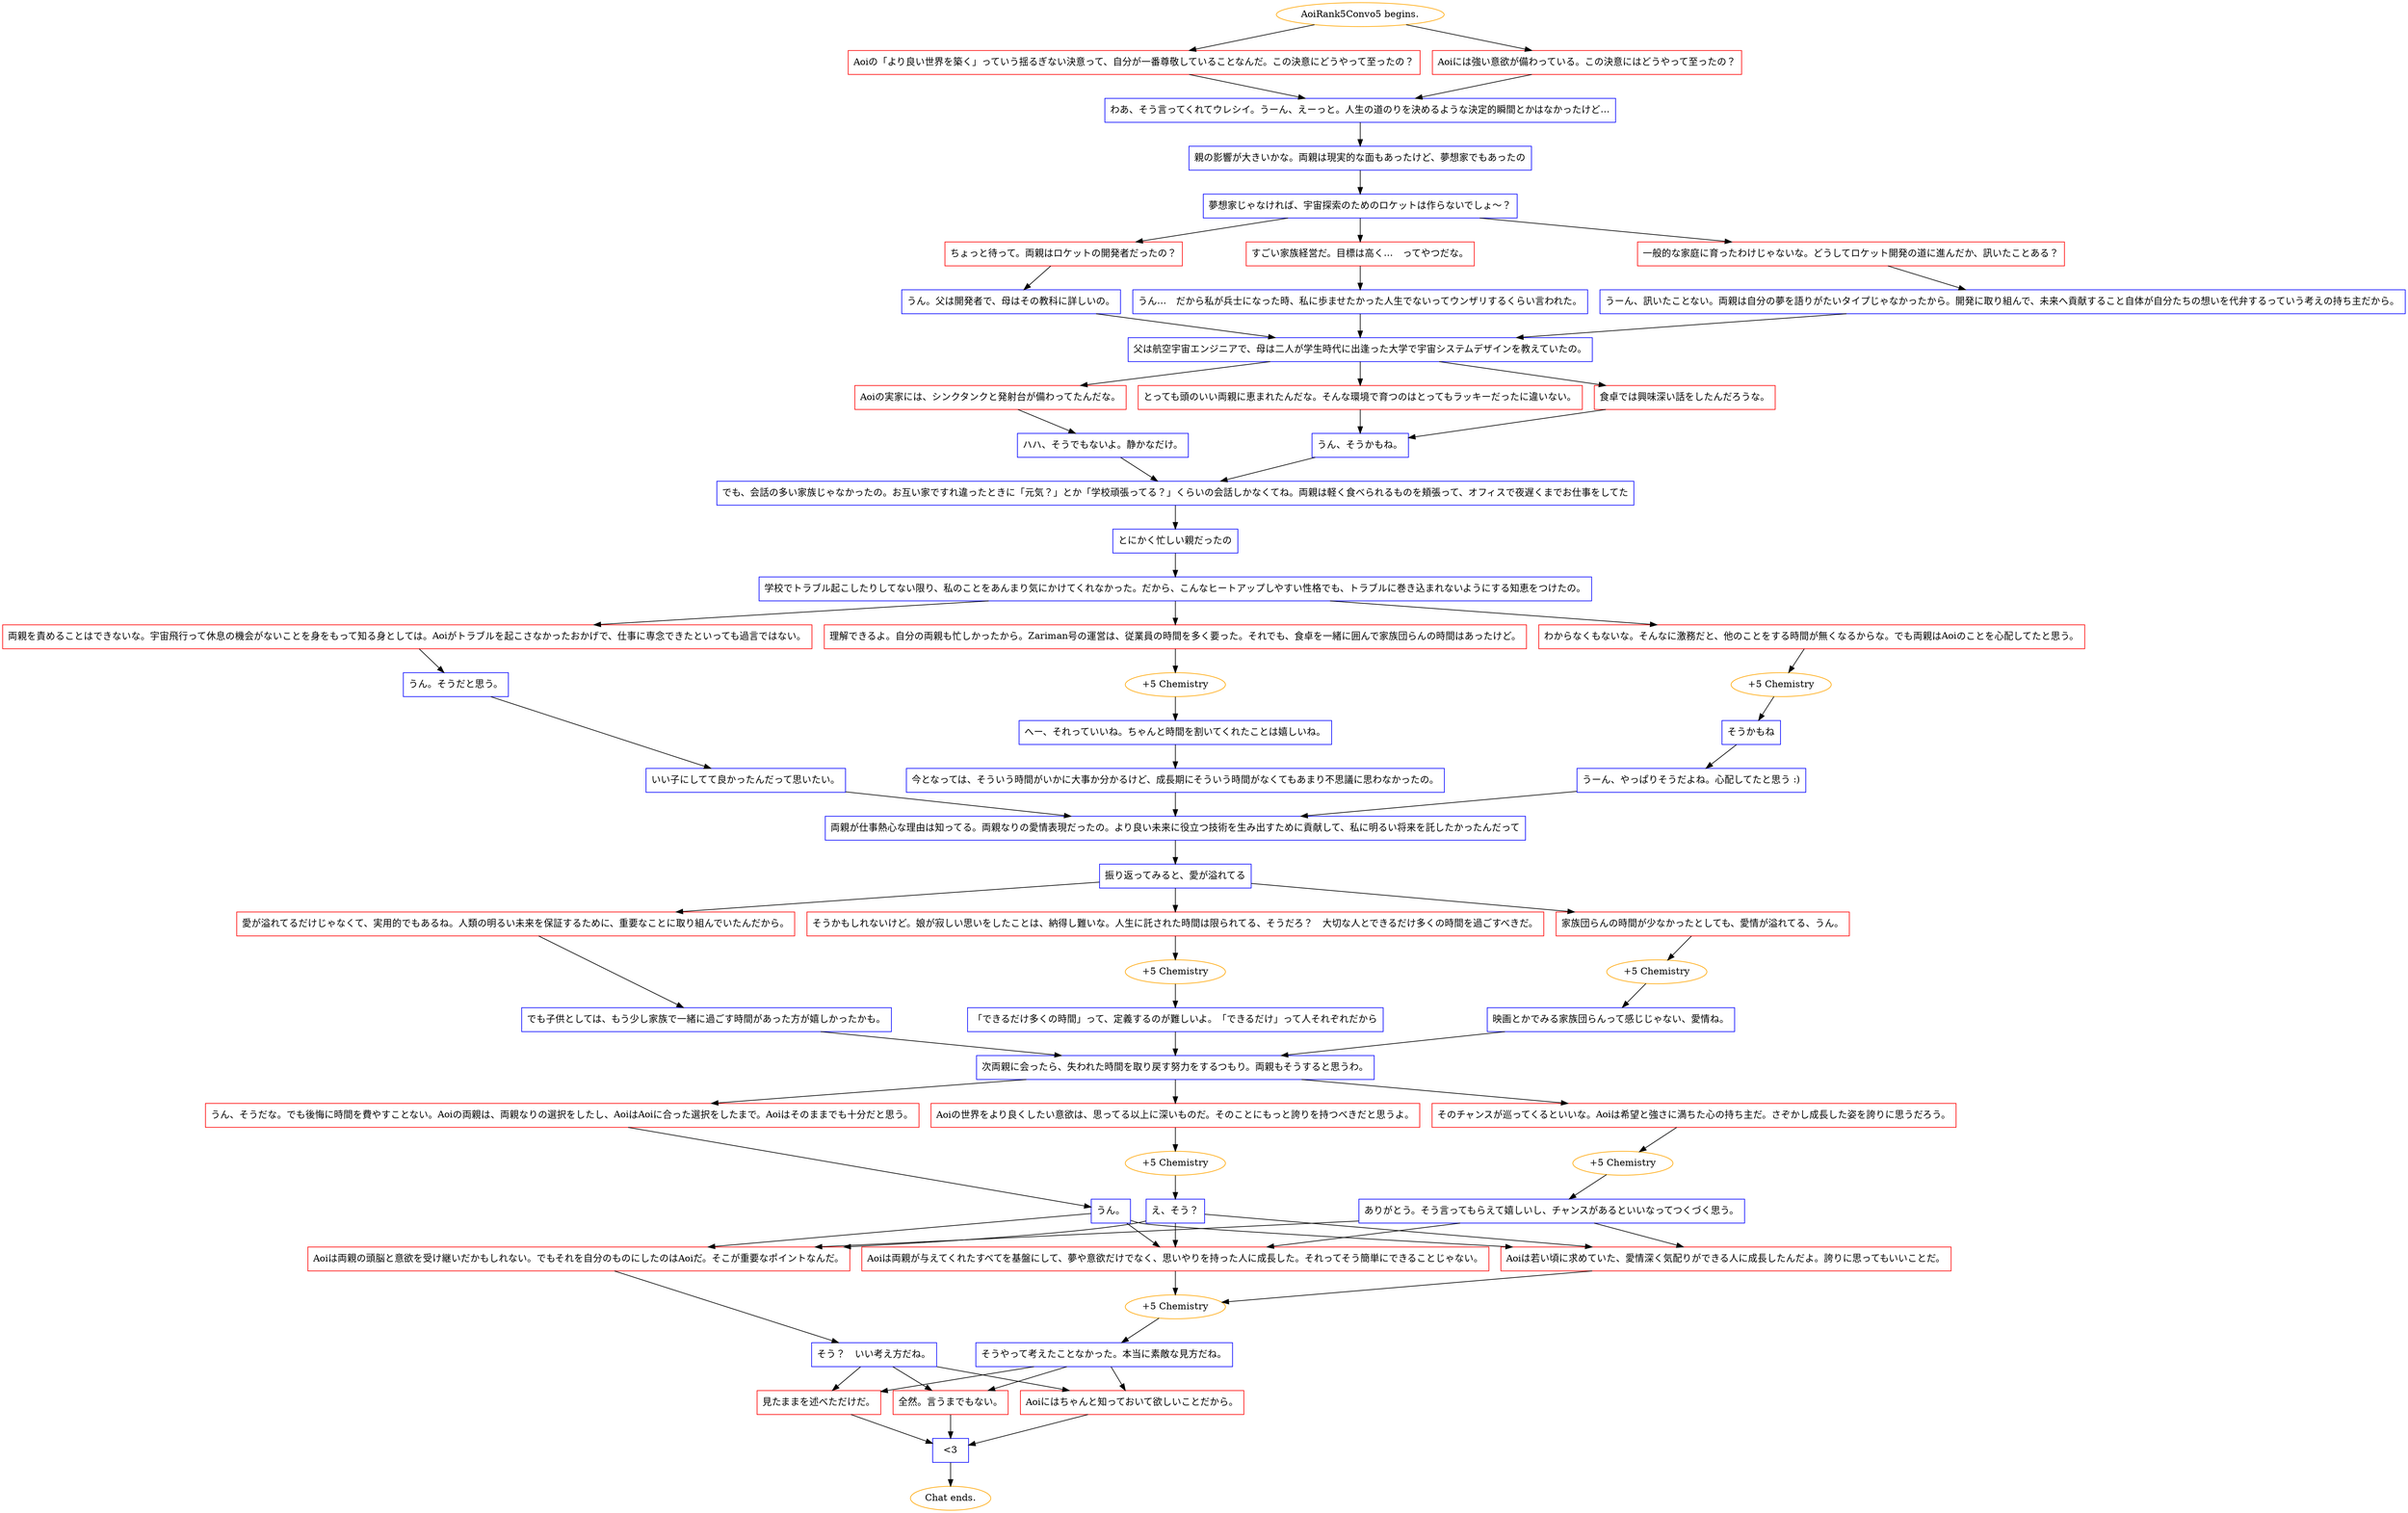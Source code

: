 digraph {
	"AoiRank5Convo5 begins." [color=orange];
		"AoiRank5Convo5 begins." -> j2613849964;
		"AoiRank5Convo5 begins." -> j176610080;
	j2613849964 [label="Aoiの「より良い世界を築く」っていう揺るぎない決意って、自分が一番尊敬していることなんだ。この決意にどうやって至ったの？",shape=box,color=red];
		j2613849964 -> j3758358002;
	j176610080 [label="Aoiには強い意欲が備わっている。この決意にはどうやって至ったの？",shape=box,color=red];
		j176610080 -> j3758358002;
	j3758358002 [label="わあ、そう言ってくれてウレシイ。うーん、えーっと。人生の道のりを決めるような決定的瞬間とかはなかったけど…",shape=box,color=blue];
		j3758358002 -> j2521748048;
	j2521748048 [label="親の影響が大きいかな。両親は現実的な面もあったけど、夢想家でもあったの",shape=box,color=blue];
		j2521748048 -> j1039874883;
	j1039874883 [label="夢想家じゃなければ、宇宙探索のためのロケットは作らないでしょ～？",shape=box,color=blue];
		j1039874883 -> j3495487449;
		j1039874883 -> j2941695429;
		j1039874883 -> j891618522;
	j3495487449 [label="ちょっと待って。両親はロケットの開発者だったの？",shape=box,color=red];
		j3495487449 -> j4170750232;
	j2941695429 [label="すごい家族経営だ。目標は高く…　ってやつだな。",shape=box,color=red];
		j2941695429 -> j3018035709;
	j891618522 [label="一般的な家庭に育ったわけじゃないな。どうしてロケット開発の道に進んだか、訊いたことある？",shape=box,color=red];
		j891618522 -> j1030684101;
	j4170750232 [label="うん。父は開発者で、母はその教科に詳しいの。",shape=box,color=blue];
		j4170750232 -> j493937874;
	j3018035709 [label="うん…　だから私が兵士になった時、私に歩ませたかった人生でないってウンザリするくらい言われた。",shape=box,color=blue];
		j3018035709 -> j493937874;
	j1030684101 [label="うーん、訊いたことない。両親は自分の夢を語りがたいタイプじゃなかったから。開発に取り組んで、未来へ貢献すること自体が自分たちの想いを代弁するっていう考えの持ち主だから。",shape=box,color=blue];
		j1030684101 -> j493937874;
	j493937874 [label="父は航空宇宙エンジニアで、母は二人が学生時代に出逢った大学で宇宙システムデザインを教えていたの。",shape=box,color=blue];
		j493937874 -> j3245461403;
		j493937874 -> j1211566010;
		j493937874 -> j3477722763;
	j3245461403 [label="Aoiの実家には、シンクタンクと発射台が備わってたんだな。",shape=box,color=red];
		j3245461403 -> j2032642578;
	j1211566010 [label="食卓では興味深い話をしたんだろうな。",shape=box,color=red];
		j1211566010 -> j529522865;
	j3477722763 [label="とっても頭のいい両親に恵まれたんだな。そんな環境で育つのはとってもラッキーだったに違いない。",shape=box,color=red];
		j3477722763 -> j529522865;
	j2032642578 [label="ハハ、そうでもないよ。静かなだけ。",shape=box,color=blue];
		j2032642578 -> j3082163103;
	j529522865 [label="うん、そうかもね。",shape=box,color=blue];
		j529522865 -> j3082163103;
	j3082163103 [label="でも、会話の多い家族じゃなかったの。お互い家ですれ違ったときに「元気？」とか「学校頑張ってる？」くらいの会話しかなくてね。両親は軽く食べられるものを頬張って、オフィスで夜遅くまでお仕事をしてた",shape=box,color=blue];
		j3082163103 -> j2929668155;
	j2929668155 [label="とにかく忙しい親だったの",shape=box,color=blue];
		j2929668155 -> j867030943;
	j867030943 [label="学校でトラブル起こしたりしてない限り、私のことをあんまり気にかけてくれなかった。だから、こんなヒートアップしやすい性格でも、トラブルに巻き込まれないようにする知恵をつけたの。",shape=box,color=blue];
		j867030943 -> j3519526279;
		j867030943 -> j3714794199;
		j867030943 -> j635373664;
	j3519526279 [label="理解できるよ。自分の両親も忙しかったから。Zariman号の運営は、従業員の時間を多く要った。それでも、食卓を一緒に囲んで家族団らんの時間はあったけど。",shape=box,color=red];
		j3519526279 -> j4090250930;
	j3714794199 [label="わからなくもないな。そんなに激務だと、他のことをする時間が無くなるからな。でも両親はAoiのことを心配してたと思う。",shape=box,color=red];
		j3714794199 -> j2432248450;
	j635373664 [label="両親を責めることはできないな。宇宙飛行って休息の機会がないことを身をもって知る身としては。Aoiがトラブルを起こさなかったおかげで、仕事に専念できたといっても過言ではない。",shape=box,color=red];
		j635373664 -> j1960673769;
	j4090250930 [label="+5 Chemistry",color=orange];
		j4090250930 -> j957949981;
	j2432248450 [label="+5 Chemistry",color=orange];
		j2432248450 -> j519592313;
	j1960673769 [label="うん。そうだと思う。",shape=box,color=blue];
		j1960673769 -> j2740024635;
	j957949981 [label="へー、それっていいね。ちゃんと時間を割いてくれたことは嬉しいね。",shape=box,color=blue];
		j957949981 -> j2415212231;
	j519592313 [label="そうかもね",shape=box,color=blue];
		j519592313 -> j1751584934;
	j2740024635 [label="いい子にしてて良かったんだって思いたい。",shape=box,color=blue];
		j2740024635 -> j3677052864;
	j2415212231 [label="今となっては、そういう時間がいかに大事か分かるけど、成長期にそういう時間がなくてもあまり不思議に思わなかったの。",shape=box,color=blue];
		j2415212231 -> j3677052864;
	j1751584934 [label="うーん、やっぱりそうだよね。心配してたと思う :)",shape=box,color=blue];
		j1751584934 -> j3677052864;
	j3677052864 [label="両親が仕事熱心な理由は知ってる。両親なりの愛情表現だったの。より良い未来に役立つ技術を生み出すために貢献して、私に明るい将来を託したかったんだって",shape=box,color=blue];
		j3677052864 -> j1540291024;
	j1540291024 [label="振り返ってみると、愛が溢れてる",shape=box,color=blue];
		j1540291024 -> j2878003336;
		j1540291024 -> j3530277685;
		j1540291024 -> j1763798708;
	j2878003336 [label="そうかもしれないけど。娘が寂しい思いをしたことは、納得し難いな。人生に託された時間は限られてる、そうだろ？　大切な人とできるだけ多くの時間を過ごすべきだ。",shape=box,color=red];
		j2878003336 -> j879115266;
	j3530277685 [label="愛が溢れてるだけじゃなくて、実用的でもあるね。人類の明るい未来を保証するために、重要なことに取り組んでいたんだから。",shape=box,color=red];
		j3530277685 -> j2047825560;
	j1763798708 [label="家族団らんの時間が少なかったとしても、愛情が溢れてる、うん。",shape=box,color=red];
		j1763798708 -> j1255888707;
	j879115266 [label="+5 Chemistry",color=orange];
		j879115266 -> j1168762252;
	j2047825560 [label="でも子供としては、もう少し家族で一緒に過ごす時間があった方が嬉しかったかも。",shape=box,color=blue];
		j2047825560 -> j1333331853;
	j1255888707 [label="+5 Chemistry",color=orange];
		j1255888707 -> j3138121098;
	j1168762252 [label="「できるだけ多くの時間」って、定義するのが難しいよ。「できるだけ」って人それぞれだから",shape=box,color=blue];
		j1168762252 -> j1333331853;
	j1333331853 [label="次両親に会ったら、失われた時間を取り戻す努力をするつもり。両親もそうすると思うわ。",shape=box,color=blue];
		j1333331853 -> j3438656599;
		j1333331853 -> j1539854135;
		j1333331853 -> j3393472520;
	j3138121098 [label="映画とかでみる家族団らんって感じじゃない、愛情ね。",shape=box,color=blue];
		j3138121098 -> j1333331853;
	j3438656599 [label="うん、そうだな。でも後悔に時間を費やすことない。Aoiの両親は、両親なりの選択をしたし、AoiはAoiに合った選択をしたまで。Aoiはそのままでも十分だと思う。",shape=box,color=red];
		j3438656599 -> j4090881237;
	j1539854135 [label="Aoiの世界をより良くしたい意欲は、思ってる以上に深いものだ。そのことにもっと誇りを持つべきだと思うよ。",shape=box,color=red];
		j1539854135 -> j4238063827;
	j3393472520 [label="そのチャンスが巡ってくるといいな。Aoiは希望と強さに満ちた心の持ち主だ。さぞかし成長した姿を誇りに思うだろう。",shape=box,color=red];
		j3393472520 -> j3220693033;
	j4090881237 [label="うん。",shape=box,color=blue];
		j4090881237 -> j363420006;
		j4090881237 -> j2238022035;
		j4090881237 -> j2009733539;
	j4238063827 [label="+5 Chemistry",color=orange];
		j4238063827 -> j2860593006;
	j3220693033 [label="+5 Chemistry",color=orange];
		j3220693033 -> j3451663685;
	j363420006 [label="Aoiは両親の頭脳と意欲を受け継いだかもしれない。でもそれを自分のものにしたのはAoiだ。そこが重要なポイントなんだ。",shape=box,color=red];
		j363420006 -> j2176954561;
	j2238022035 [label="Aoiは若い頃に求めていた、愛情深く気配りができる人に成長したんだよ。誇りに思ってもいいことだ。",shape=box,color=red];
		j2238022035 -> j2368146302;
	j2009733539 [label="Aoiは両親が与えてくれたすべてを基盤にして、夢や意欲だけでなく、思いやりを持った人に成長した。それってそう簡単にできることじゃない。",shape=box,color=red];
		j2009733539 -> j2368146302;
	j2860593006 [label="え、そう？",shape=box,color=blue];
		j2860593006 -> j363420006;
		j2860593006 -> j2238022035;
		j2860593006 -> j2009733539;
	j3451663685 [label="ありがとう。そう言ってもらえて嬉しいし、チャンスがあるといいなってつくづく思う。",shape=box,color=blue];
		j3451663685 -> j363420006;
		j3451663685 -> j2238022035;
		j3451663685 -> j2009733539;
	j2176954561 [label="そう？　いい考え方だね。",shape=box,color=blue];
		j2176954561 -> j158751205;
		j2176954561 -> j415488579;
		j2176954561 -> j2638753960;
	j2368146302 [label="+5 Chemistry",color=orange];
		j2368146302 -> j4095685693;
	j158751205 [label="見たままを述べただけだ。",shape=box,color=red];
		j158751205 -> j1841680728;
	j415488579 [label="全然。言うまでもない。",shape=box,color=red];
		j415488579 -> j1841680728;
	j2638753960 [label="Aoiにはちゃんと知っておいて欲しいことだから。",shape=box,color=red];
		j2638753960 -> j1841680728;
	j4095685693 [label="そうやって考えたことなかった。本当に素敵な見方だね。",shape=box,color=blue];
		j4095685693 -> j158751205;
		j4095685693 -> j415488579;
		j4095685693 -> j2638753960;
	j1841680728 [label="<3",shape=box,color=blue];
		j1841680728 -> "Chat ends.";
	"Chat ends." [color=orange];
}